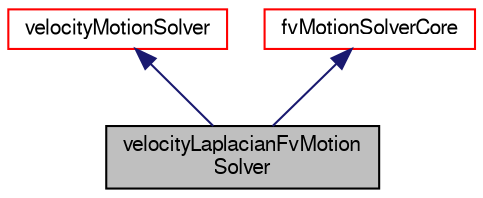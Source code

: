digraph "velocityLaplacianFvMotionSolver"
{
  bgcolor="transparent";
  edge [fontname="FreeSans",fontsize="10",labelfontname="FreeSans",labelfontsize="10"];
  node [fontname="FreeSans",fontsize="10",shape=record];
  Node20 [label="velocityLaplacianFvMotion\lSolver",height=0.2,width=0.4,color="black", fillcolor="grey75", style="filled", fontcolor="black"];
  Node21 -> Node20 [dir="back",color="midnightblue",fontsize="10",style="solid",fontname="FreeSans"];
  Node21 [label="velocityMotionSolver",height=0.2,width=0.4,color="red",URL="$a21582.html",tooltip="Virtual base class for velocity motion solver. "];
  Node55 -> Node20 [dir="back",color="midnightblue",fontsize="10",style="solid",fontname="FreeSans"];
  Node55 [label="fvMotionSolverCore",height=0.2,width=0.4,color="red",URL="$a23334.html",tooltip="Base class for fvMesh based motionSolvers. "];
}
